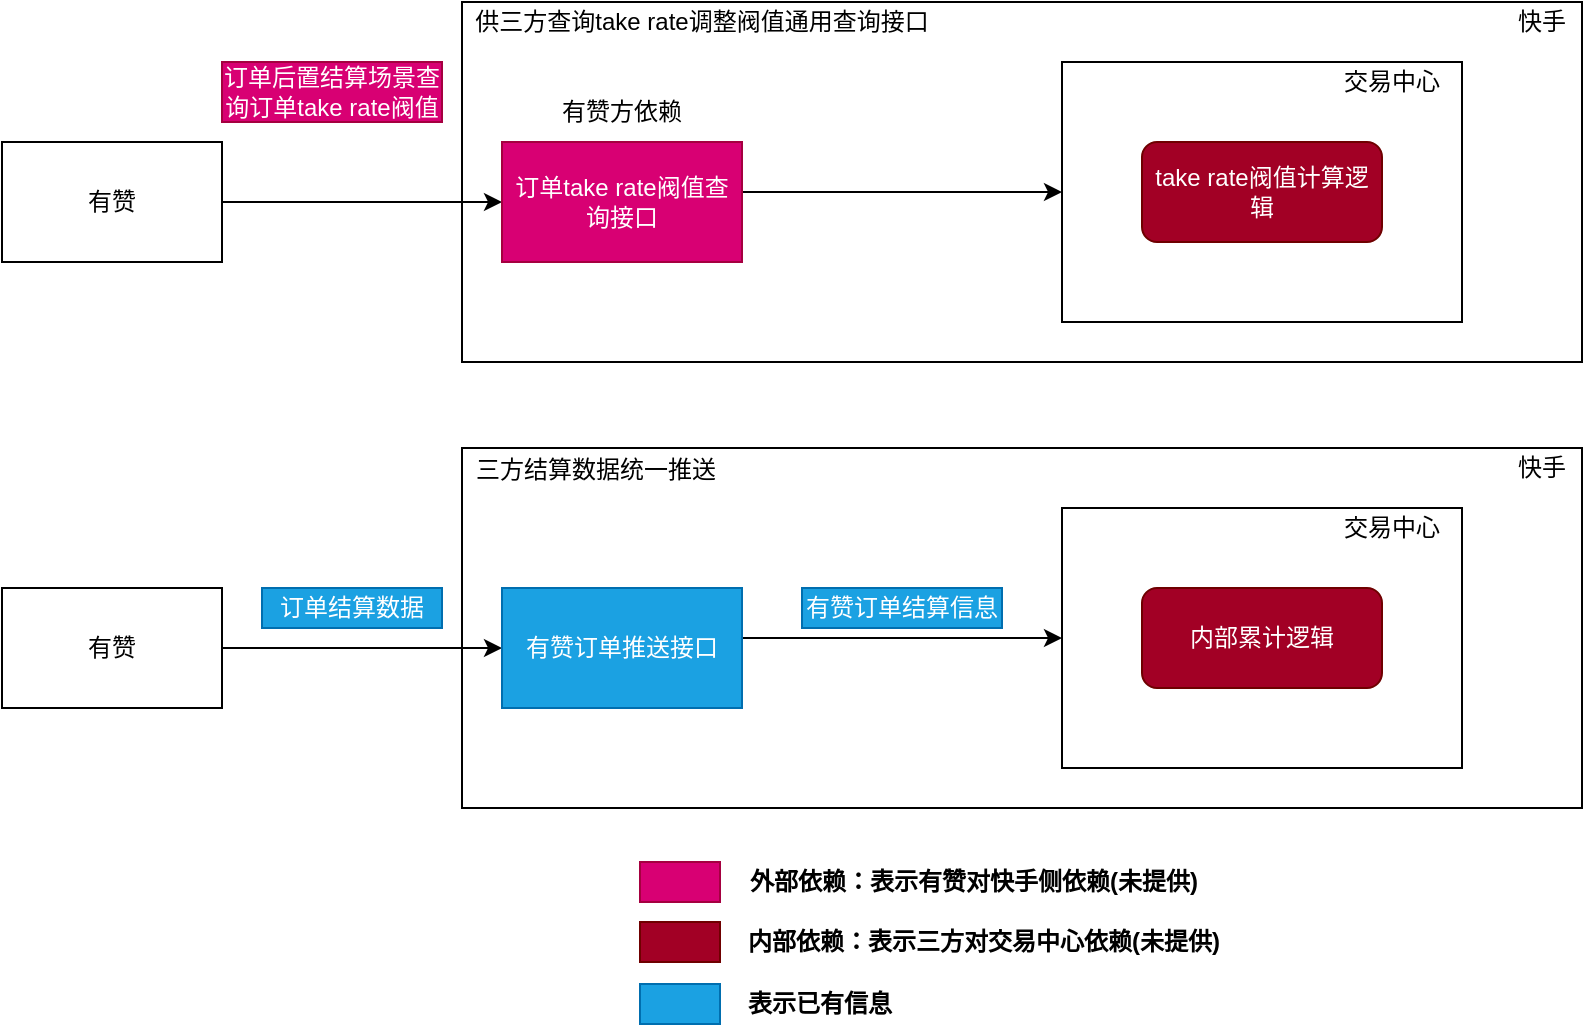 <mxfile version="12.6.5" type="github">
  <diagram id="-a6avGzBTJUdLoLVHAus" name="Page-1">
    <mxGraphModel dx="1784" dy="785" grid="1" gridSize="10" guides="1" tooltips="1" connect="1" arrows="1" fold="1" page="1" pageScale="1" pageWidth="827" pageHeight="1169" math="0" shadow="0">
      <root>
        <mxCell id="0"/>
        <mxCell id="1" parent="0"/>
        <mxCell id="Glof8z6Sfva26FqDUc8F-5" value="" style="rounded=0;whiteSpace=wrap;html=1;" vertex="1" parent="1">
          <mxGeometry x="160" y="353" width="560" height="180" as="geometry"/>
        </mxCell>
        <mxCell id="Glof8z6Sfva26FqDUc8F-28" style="edgeStyle=orthogonalEdgeStyle;rounded=0;orthogonalLoop=1;jettySize=auto;html=1;exitX=1;exitY=0.5;exitDx=0;exitDy=0;" edge="1" parent="1" source="Glof8z6Sfva26FqDUc8F-1" target="Glof8z6Sfva26FqDUc8F-2">
          <mxGeometry relative="1" as="geometry"/>
        </mxCell>
        <mxCell id="Glof8z6Sfva26FqDUc8F-1" value="有赞" style="rounded=0;whiteSpace=wrap;html=1;" vertex="1" parent="1">
          <mxGeometry x="-70" y="423" width="110" height="60" as="geometry"/>
        </mxCell>
        <mxCell id="Glof8z6Sfva26FqDUc8F-27" style="edgeStyle=orthogonalEdgeStyle;rounded=0;orthogonalLoop=1;jettySize=auto;html=1;exitX=1;exitY=0.5;exitDx=0;exitDy=0;entryX=0;entryY=0.5;entryDx=0;entryDy=0;" edge="1" parent="1" source="Glof8z6Sfva26FqDUc8F-2" target="Glof8z6Sfva26FqDUc8F-9">
          <mxGeometry relative="1" as="geometry">
            <Array as="points">
              <mxPoint x="300" y="448"/>
            </Array>
          </mxGeometry>
        </mxCell>
        <mxCell id="Glof8z6Sfva26FqDUc8F-2" value="有赞订单推送接口" style="rounded=0;whiteSpace=wrap;html=1;fillColor=#1ba1e2;strokeColor=#006EAF;fontColor=#ffffff;" vertex="1" parent="1">
          <mxGeometry x="180" y="423" width="120" height="60" as="geometry"/>
        </mxCell>
        <mxCell id="Glof8z6Sfva26FqDUc8F-4" value="订单结算数据" style="text;html=1;strokeColor=#006EAF;fillColor=#1ba1e2;align=center;verticalAlign=middle;whiteSpace=wrap;rounded=0;fontColor=#ffffff;" vertex="1" parent="1">
          <mxGeometry x="60" y="423" width="90" height="20" as="geometry"/>
        </mxCell>
        <mxCell id="Glof8z6Sfva26FqDUc8F-6" value="快手" style="text;html=1;strokeColor=none;fillColor=none;align=center;verticalAlign=middle;whiteSpace=wrap;rounded=0;" vertex="1" parent="1">
          <mxGeometry x="680" y="353" width="40" height="20" as="geometry"/>
        </mxCell>
        <mxCell id="Glof8z6Sfva26FqDUc8F-9" value="" style="rounded=0;whiteSpace=wrap;html=1;" vertex="1" parent="1">
          <mxGeometry x="460" y="383" width="200" height="130" as="geometry"/>
        </mxCell>
        <mxCell id="Glof8z6Sfva26FqDUc8F-10" value="交易中心" style="text;html=1;strokeColor=none;fillColor=none;align=center;verticalAlign=middle;whiteSpace=wrap;rounded=0;" vertex="1" parent="1">
          <mxGeometry x="590" y="383" width="70" height="20" as="geometry"/>
        </mxCell>
        <mxCell id="Glof8z6Sfva26FqDUc8F-12" value="有赞订单结算信息" style="text;html=1;strokeColor=#006EAF;fillColor=#1ba1e2;align=center;verticalAlign=middle;whiteSpace=wrap;rounded=0;fontColor=#ffffff;" vertex="1" parent="1">
          <mxGeometry x="330" y="423" width="100" height="20" as="geometry"/>
        </mxCell>
        <mxCell id="Glof8z6Sfva26FqDUc8F-14" value="内部累计逻辑" style="rounded=1;whiteSpace=wrap;html=1;fillColor=#a20025;strokeColor=#6F0000;fontColor=#ffffff;" vertex="1" parent="1">
          <mxGeometry x="500" y="423" width="120" height="50" as="geometry"/>
        </mxCell>
        <mxCell id="Glof8z6Sfva26FqDUc8F-29" value="" style="rounded=0;whiteSpace=wrap;html=1;" vertex="1" parent="1">
          <mxGeometry x="160" y="130" width="560" height="180" as="geometry"/>
        </mxCell>
        <mxCell id="Glof8z6Sfva26FqDUc8F-30" style="edgeStyle=orthogonalEdgeStyle;rounded=0;orthogonalLoop=1;jettySize=auto;html=1;exitX=1;exitY=0.5;exitDx=0;exitDy=0;" edge="1" parent="1" source="Glof8z6Sfva26FqDUc8F-31" target="Glof8z6Sfva26FqDUc8F-33">
          <mxGeometry relative="1" as="geometry"/>
        </mxCell>
        <mxCell id="Glof8z6Sfva26FqDUc8F-31" value="有赞" style="rounded=0;whiteSpace=wrap;html=1;" vertex="1" parent="1">
          <mxGeometry x="-70" y="200" width="110" height="60" as="geometry"/>
        </mxCell>
        <mxCell id="Glof8z6Sfva26FqDUc8F-41" style="edgeStyle=orthogonalEdgeStyle;rounded=0;orthogonalLoop=1;jettySize=auto;html=1;exitX=1;exitY=0.5;exitDx=0;exitDy=0;entryX=0;entryY=0.5;entryDx=0;entryDy=0;" edge="1" parent="1" source="Glof8z6Sfva26FqDUc8F-33" target="Glof8z6Sfva26FqDUc8F-36">
          <mxGeometry relative="1" as="geometry">
            <Array as="points">
              <mxPoint x="300" y="225"/>
            </Array>
          </mxGeometry>
        </mxCell>
        <mxCell id="Glof8z6Sfva26FqDUc8F-33" value="订单take rate阀值查询接口" style="rounded=0;whiteSpace=wrap;html=1;fillColor=#d80073;strokeColor=#A50040;fontColor=#ffffff;" vertex="1" parent="1">
          <mxGeometry x="180" y="200" width="120" height="60" as="geometry"/>
        </mxCell>
        <mxCell id="Glof8z6Sfva26FqDUc8F-35" value="快手" style="text;html=1;strokeColor=none;fillColor=none;align=center;verticalAlign=middle;whiteSpace=wrap;rounded=0;" vertex="1" parent="1">
          <mxGeometry x="680" y="130" width="40" height="20" as="geometry"/>
        </mxCell>
        <mxCell id="Glof8z6Sfva26FqDUc8F-36" value="" style="rounded=0;whiteSpace=wrap;html=1;" vertex="1" parent="1">
          <mxGeometry x="460" y="160" width="200" height="130" as="geometry"/>
        </mxCell>
        <mxCell id="Glof8z6Sfva26FqDUc8F-37" value="交易中心" style="text;html=1;strokeColor=none;fillColor=none;align=center;verticalAlign=middle;whiteSpace=wrap;rounded=0;" vertex="1" parent="1">
          <mxGeometry x="590" y="160" width="70" height="20" as="geometry"/>
        </mxCell>
        <mxCell id="Glof8z6Sfva26FqDUc8F-39" value="take rate阀值计算逻辑" style="rounded=1;whiteSpace=wrap;html=1;fillColor=#a20025;strokeColor=#6F0000;fontColor=#ffffff;" vertex="1" parent="1">
          <mxGeometry x="500" y="200" width="120" height="50" as="geometry"/>
        </mxCell>
        <mxCell id="Glof8z6Sfva26FqDUc8F-42" value="订单后置结算场景查询订单take rate阀值" style="text;html=1;strokeColor=#A50040;fillColor=#d80073;align=center;verticalAlign=middle;whiteSpace=wrap;rounded=0;fontColor=#ffffff;" vertex="1" parent="1">
          <mxGeometry x="40" y="160" width="110" height="30" as="geometry"/>
        </mxCell>
        <mxCell id="Glof8z6Sfva26FqDUc8F-43" value="供三方查询take rate调整阀值通用查询接口" style="text;html=1;strokeColor=none;fillColor=none;align=center;verticalAlign=middle;whiteSpace=wrap;rounded=0;" vertex="1" parent="1">
          <mxGeometry x="160" y="130" width="240" height="20" as="geometry"/>
        </mxCell>
        <mxCell id="Glof8z6Sfva26FqDUc8F-44" value="三方结算数据统一推送" style="text;html=1;strokeColor=none;fillColor=none;align=center;verticalAlign=middle;whiteSpace=wrap;rounded=0;" vertex="1" parent="1">
          <mxGeometry x="162" y="354" width="130" height="20" as="geometry"/>
        </mxCell>
        <mxCell id="Glof8z6Sfva26FqDUc8F-45" value="有赞方依赖" style="text;html=1;strokeColor=none;fillColor=none;align=center;verticalAlign=middle;whiteSpace=wrap;rounded=0;" vertex="1" parent="1">
          <mxGeometry x="205" y="175" width="70" height="20" as="geometry"/>
        </mxCell>
        <mxCell id="Glof8z6Sfva26FqDUc8F-51" value="" style="text;html=1;strokeColor=#A50040;fillColor=#d80073;align=center;verticalAlign=middle;whiteSpace=wrap;rounded=0;fontColor=#ffffff;" vertex="1" parent="1">
          <mxGeometry x="249" y="560" width="40" height="20" as="geometry"/>
        </mxCell>
        <mxCell id="Glof8z6Sfva26FqDUc8F-52" value="&lt;b&gt;外部依赖：表示有赞对快手侧依赖(未提供)&lt;/b&gt;" style="text;html=1;strokeColor=none;fillColor=none;align=center;verticalAlign=middle;whiteSpace=wrap;rounded=0;" vertex="1" parent="1">
          <mxGeometry x="297" y="560" width="238" height="20" as="geometry"/>
        </mxCell>
        <mxCell id="Glof8z6Sfva26FqDUc8F-53" value="" style="text;html=1;strokeColor=#6F0000;fillColor=#a20025;align=center;verticalAlign=middle;whiteSpace=wrap;rounded=0;fontColor=#ffffff;" vertex="1" parent="1">
          <mxGeometry x="249" y="590" width="40" height="20" as="geometry"/>
        </mxCell>
        <mxCell id="Glof8z6Sfva26FqDUc8F-54" value="&lt;b&gt;内部依赖：表示三方对交易中心依赖(未提供)&lt;/b&gt;" style="text;html=1;strokeColor=none;fillColor=none;align=center;verticalAlign=middle;whiteSpace=wrap;rounded=0;" vertex="1" parent="1">
          <mxGeometry x="297" y="590" width="248" height="20" as="geometry"/>
        </mxCell>
        <mxCell id="Glof8z6Sfva26FqDUc8F-55" value="" style="text;html=1;strokeColor=#006EAF;fillColor=#1ba1e2;align=center;verticalAlign=middle;whiteSpace=wrap;rounded=0;fontColor=#ffffff;" vertex="1" parent="1">
          <mxGeometry x="249" y="621" width="40" height="20" as="geometry"/>
        </mxCell>
        <mxCell id="Glof8z6Sfva26FqDUc8F-56" value="&lt;b&gt;表示已有信息&lt;/b&gt;" style="text;html=1;strokeColor=none;fillColor=none;align=center;verticalAlign=middle;whiteSpace=wrap;rounded=0;" vertex="1" parent="1">
          <mxGeometry x="215" y="621" width="248" height="20" as="geometry"/>
        </mxCell>
      </root>
    </mxGraphModel>
  </diagram>
</mxfile>
